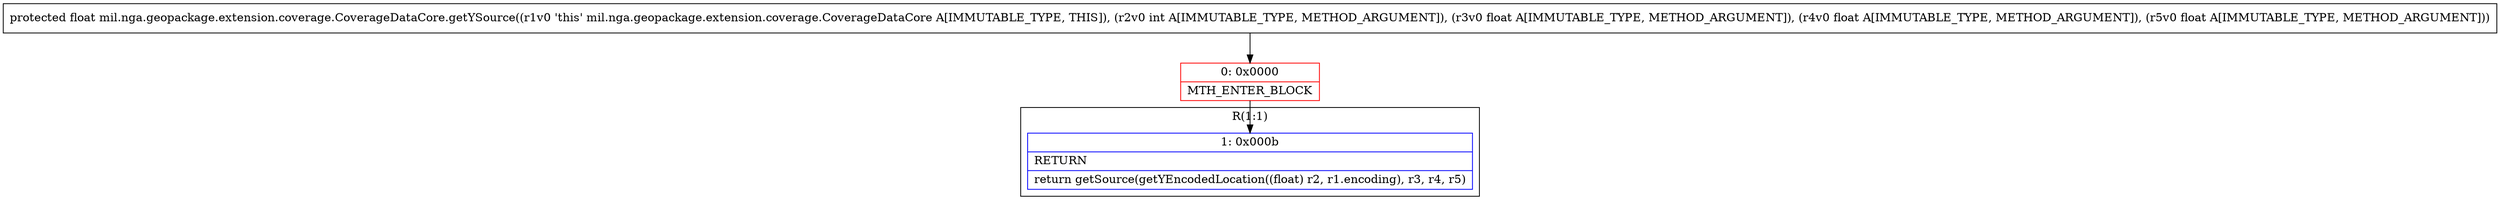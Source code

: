 digraph "CFG formil.nga.geopackage.extension.coverage.CoverageDataCore.getYSource(IFFF)F" {
subgraph cluster_Region_1031706723 {
label = "R(1:1)";
node [shape=record,color=blue];
Node_1 [shape=record,label="{1\:\ 0x000b|RETURN\l|return getSource(getYEncodedLocation((float) r2, r1.encoding), r3, r4, r5)\l}"];
}
Node_0 [shape=record,color=red,label="{0\:\ 0x0000|MTH_ENTER_BLOCK\l}"];
MethodNode[shape=record,label="{protected float mil.nga.geopackage.extension.coverage.CoverageDataCore.getYSource((r1v0 'this' mil.nga.geopackage.extension.coverage.CoverageDataCore A[IMMUTABLE_TYPE, THIS]), (r2v0 int A[IMMUTABLE_TYPE, METHOD_ARGUMENT]), (r3v0 float A[IMMUTABLE_TYPE, METHOD_ARGUMENT]), (r4v0 float A[IMMUTABLE_TYPE, METHOD_ARGUMENT]), (r5v0 float A[IMMUTABLE_TYPE, METHOD_ARGUMENT])) }"];
MethodNode -> Node_0;
Node_0 -> Node_1;
}

